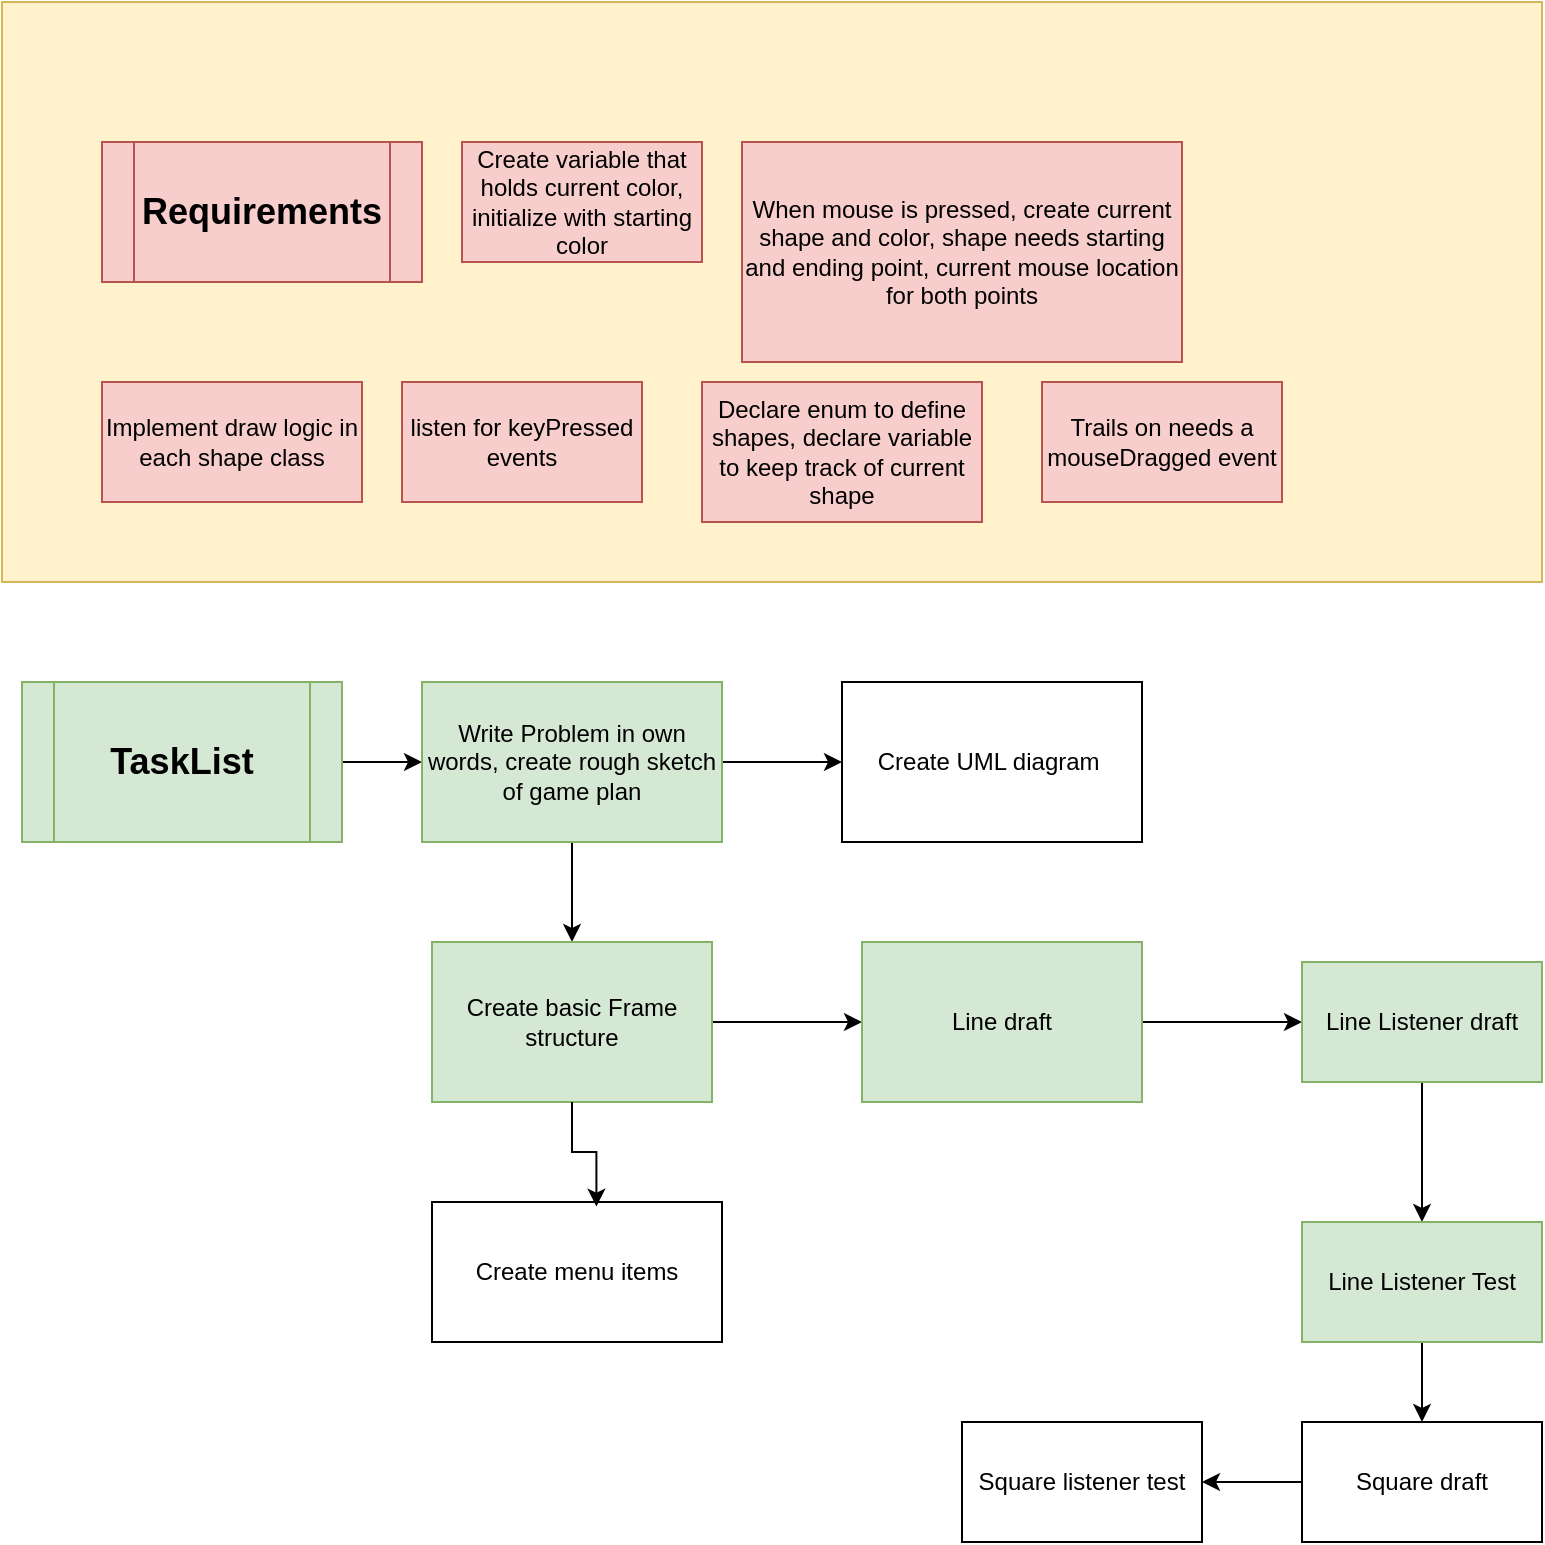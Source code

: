 <mxfile version="24.7.8">
  <diagram name="Page-1" id="fbBzmRfheNy0bYfE6vhm">
    <mxGraphModel dx="1765" dy="683" grid="1" gridSize="10" guides="1" tooltips="1" connect="1" arrows="1" fold="1" page="1" pageScale="1" pageWidth="850" pageHeight="1100" math="0" shadow="0">
      <root>
        <mxCell id="0" />
        <mxCell id="1" parent="0" />
        <mxCell id="aEudMgFGDvakhfUvLchd-8" value="" style="rounded=0;whiteSpace=wrap;html=1;fillColor=#fff2cc;strokeColor=#d6b656;" vertex="1" parent="1">
          <mxGeometry x="-10" y="10" width="770" height="290" as="geometry" />
        </mxCell>
        <mxCell id="aEudMgFGDvakhfUvLchd-1" value="&lt;b&gt;&lt;font style=&quot;font-size: 18px;&quot;&gt;Requirements&lt;/font&gt;&lt;/b&gt;" style="shape=process;whiteSpace=wrap;html=1;backgroundOutline=1;fillColor=#f8cecc;strokeColor=#b85450;" vertex="1" parent="1">
          <mxGeometry x="40" y="80" width="160" height="70" as="geometry" />
        </mxCell>
        <mxCell id="aEudMgFGDvakhfUvLchd-2" value="Implement draw logic in each shape class" style="whiteSpace=wrap;html=1;fillColor=#f8cecc;strokeColor=#b85450;" vertex="1" parent="1">
          <mxGeometry x="40" y="200" width="130" height="60" as="geometry" />
        </mxCell>
        <mxCell id="aEudMgFGDvakhfUvLchd-3" value="Declare enum to define shapes, declare variable to keep track of current shape" style="whiteSpace=wrap;html=1;fillColor=#f8cecc;strokeColor=#b85450;" vertex="1" parent="1">
          <mxGeometry x="340" y="200" width="140" height="70" as="geometry" />
        </mxCell>
        <mxCell id="aEudMgFGDvakhfUvLchd-4" value="Create variable that holds current color, initialize with starting color" style="whiteSpace=wrap;html=1;fillColor=#f8cecc;strokeColor=#b85450;" vertex="1" parent="1">
          <mxGeometry x="220" y="80" width="120" height="60" as="geometry" />
        </mxCell>
        <mxCell id="aEudMgFGDvakhfUvLchd-5" value="When mouse is pressed, create current shape and color, shape needs starting and ending point, current mouse location for both points" style="whiteSpace=wrap;html=1;fillColor=#f8cecc;strokeColor=#b85450;" vertex="1" parent="1">
          <mxGeometry x="360" y="80" width="220" height="110" as="geometry" />
        </mxCell>
        <mxCell id="aEudMgFGDvakhfUvLchd-6" value="Trails on needs a mouseDragged event" style="whiteSpace=wrap;html=1;fillColor=#f8cecc;strokeColor=#b85450;" vertex="1" parent="1">
          <mxGeometry x="510" y="200" width="120" height="60" as="geometry" />
        </mxCell>
        <mxCell id="aEudMgFGDvakhfUvLchd-7" value="listen for keyPressed events" style="whiteSpace=wrap;html=1;fillColor=#f8cecc;strokeColor=#b85450;" vertex="1" parent="1">
          <mxGeometry x="190" y="200" width="120" height="60" as="geometry" />
        </mxCell>
        <mxCell id="aEudMgFGDvakhfUvLchd-13" style="edgeStyle=orthogonalEdgeStyle;rounded=0;orthogonalLoop=1;jettySize=auto;html=1;" edge="1" parent="1" source="aEudMgFGDvakhfUvLchd-10" target="aEudMgFGDvakhfUvLchd-12">
          <mxGeometry relative="1" as="geometry" />
        </mxCell>
        <mxCell id="aEudMgFGDvakhfUvLchd-10" value="&lt;font style=&quot;font-size: 18px;&quot;&gt;&lt;b&gt;TaskList&lt;/b&gt;&lt;/font&gt;" style="shape=process;whiteSpace=wrap;html=1;backgroundOutline=1;fillColor=#d5e8d4;strokeColor=#82b366;" vertex="1" parent="1">
          <mxGeometry y="350" width="160" height="80" as="geometry" />
        </mxCell>
        <mxCell id="aEudMgFGDvakhfUvLchd-16" style="edgeStyle=orthogonalEdgeStyle;rounded=0;orthogonalLoop=1;jettySize=auto;html=1;entryX=0.5;entryY=0;entryDx=0;entryDy=0;" edge="1" parent="1" source="aEudMgFGDvakhfUvLchd-12" target="aEudMgFGDvakhfUvLchd-15">
          <mxGeometry relative="1" as="geometry" />
        </mxCell>
        <mxCell id="aEudMgFGDvakhfUvLchd-30" style="edgeStyle=orthogonalEdgeStyle;rounded=0;orthogonalLoop=1;jettySize=auto;html=1;exitX=1;exitY=0.5;exitDx=0;exitDy=0;" edge="1" parent="1" source="aEudMgFGDvakhfUvLchd-12" target="aEudMgFGDvakhfUvLchd-14">
          <mxGeometry relative="1" as="geometry" />
        </mxCell>
        <mxCell id="aEudMgFGDvakhfUvLchd-12" value="Write Problem in own words, create rough sketch of game plan" style="whiteSpace=wrap;html=1;fillColor=#d5e8d4;strokeColor=#82b366;" vertex="1" parent="1">
          <mxGeometry x="200" y="350" width="150" height="80" as="geometry" />
        </mxCell>
        <mxCell id="aEudMgFGDvakhfUvLchd-14" value="Create UML diagram&amp;nbsp;" style="whiteSpace=wrap;html=1;" vertex="1" parent="1">
          <mxGeometry x="410" y="350" width="150" height="80" as="geometry" />
        </mxCell>
        <mxCell id="aEudMgFGDvakhfUvLchd-20" style="edgeStyle=orthogonalEdgeStyle;rounded=0;orthogonalLoop=1;jettySize=auto;html=1;entryX=0;entryY=0.5;entryDx=0;entryDy=0;" edge="1" parent="1" source="aEudMgFGDvakhfUvLchd-15" target="aEudMgFGDvakhfUvLchd-18">
          <mxGeometry relative="1" as="geometry" />
        </mxCell>
        <mxCell id="aEudMgFGDvakhfUvLchd-15" value="Create basic Frame structure" style="rounded=0;whiteSpace=wrap;html=1;fillColor=#d5e8d4;strokeColor=#82b366;" vertex="1" parent="1">
          <mxGeometry x="205" y="480" width="140" height="80" as="geometry" />
        </mxCell>
        <mxCell id="aEudMgFGDvakhfUvLchd-21" style="edgeStyle=orthogonalEdgeStyle;rounded=0;orthogonalLoop=1;jettySize=auto;html=1;entryX=0;entryY=0.5;entryDx=0;entryDy=0;" edge="1" parent="1" source="aEudMgFGDvakhfUvLchd-18" target="aEudMgFGDvakhfUvLchd-19">
          <mxGeometry relative="1" as="geometry" />
        </mxCell>
        <mxCell id="aEudMgFGDvakhfUvLchd-18" value="Line draft" style="whiteSpace=wrap;html=1;fillColor=#d5e8d4;strokeColor=#82b366;" vertex="1" parent="1">
          <mxGeometry x="420" y="480" width="140" height="80" as="geometry" />
        </mxCell>
        <mxCell id="aEudMgFGDvakhfUvLchd-23" style="edgeStyle=orthogonalEdgeStyle;rounded=0;orthogonalLoop=1;jettySize=auto;html=1;entryX=0.5;entryY=0;entryDx=0;entryDy=0;" edge="1" parent="1" source="aEudMgFGDvakhfUvLchd-19" target="aEudMgFGDvakhfUvLchd-22">
          <mxGeometry relative="1" as="geometry" />
        </mxCell>
        <mxCell id="aEudMgFGDvakhfUvLchd-19" value="Line Listener draft" style="whiteSpace=wrap;html=1;fillColor=#d5e8d4;strokeColor=#82b366;" vertex="1" parent="1">
          <mxGeometry x="640" y="490" width="120" height="60" as="geometry" />
        </mxCell>
        <mxCell id="aEudMgFGDvakhfUvLchd-26" style="edgeStyle=orthogonalEdgeStyle;rounded=0;orthogonalLoop=1;jettySize=auto;html=1;" edge="1" parent="1" source="aEudMgFGDvakhfUvLchd-22" target="aEudMgFGDvakhfUvLchd-25">
          <mxGeometry relative="1" as="geometry" />
        </mxCell>
        <mxCell id="aEudMgFGDvakhfUvLchd-22" value="Line Listener Test" style="whiteSpace=wrap;html=1;fillColor=#d5e8d4;strokeColor=#82b366;" vertex="1" parent="1">
          <mxGeometry x="640" y="620" width="120" height="60" as="geometry" />
        </mxCell>
        <mxCell id="aEudMgFGDvakhfUvLchd-28" style="edgeStyle=orthogonalEdgeStyle;rounded=0;orthogonalLoop=1;jettySize=auto;html=1;" edge="1" parent="1" source="aEudMgFGDvakhfUvLchd-25" target="aEudMgFGDvakhfUvLchd-27">
          <mxGeometry relative="1" as="geometry" />
        </mxCell>
        <mxCell id="aEudMgFGDvakhfUvLchd-25" value="Square draft" style="whiteSpace=wrap;html=1;" vertex="1" parent="1">
          <mxGeometry x="640" y="720" width="120" height="60" as="geometry" />
        </mxCell>
        <mxCell id="aEudMgFGDvakhfUvLchd-27" value="Square listener test" style="whiteSpace=wrap;html=1;" vertex="1" parent="1">
          <mxGeometry x="470" y="720" width="120" height="60" as="geometry" />
        </mxCell>
        <mxCell id="aEudMgFGDvakhfUvLchd-29" value="Create menu items" style="whiteSpace=wrap;html=1;" vertex="1" parent="1">
          <mxGeometry x="205" y="610" width="145" height="70" as="geometry" />
        </mxCell>
        <mxCell id="aEudMgFGDvakhfUvLchd-31" style="edgeStyle=orthogonalEdgeStyle;rounded=0;orthogonalLoop=1;jettySize=auto;html=1;entryX=0.567;entryY=0.033;entryDx=0;entryDy=0;entryPerimeter=0;" edge="1" parent="1" source="aEudMgFGDvakhfUvLchd-15" target="aEudMgFGDvakhfUvLchd-29">
          <mxGeometry relative="1" as="geometry" />
        </mxCell>
      </root>
    </mxGraphModel>
  </diagram>
</mxfile>
